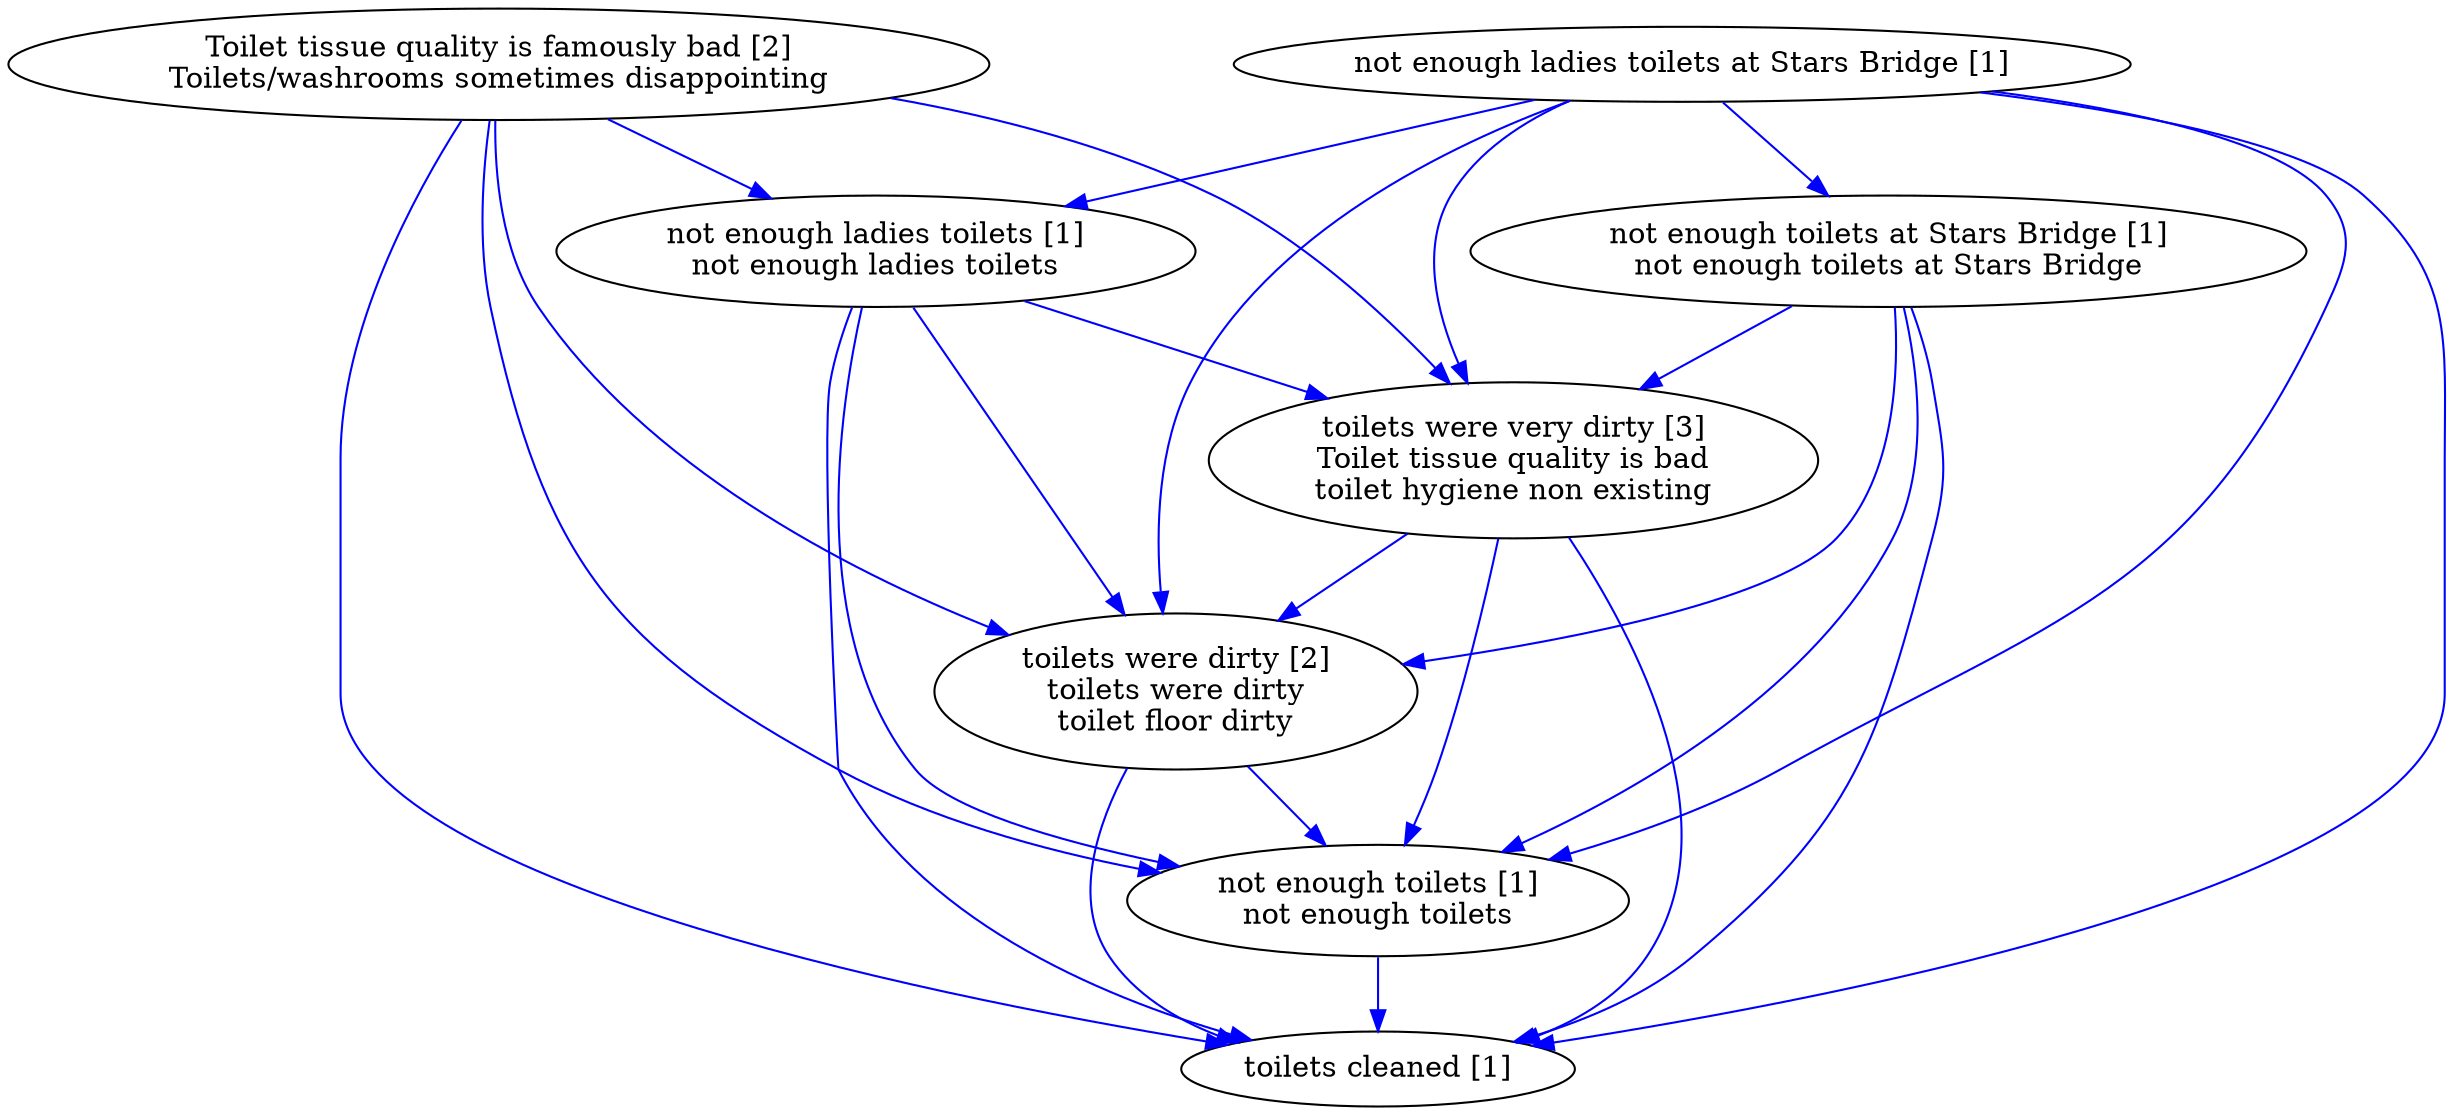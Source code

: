 digraph collapsedGraph {
"toilets were dirty [2]\ntoilets were dirty\ntoilet floor dirty""Toilet tissue quality is famously bad [2]\nToilets/washrooms sometimes disappointing""toilets were very dirty [3]\nToilet tissue quality is bad\ntoilet hygiene non existing""not enough ladies toilets at Stars Bridge [1]""not enough toilets at Stars Bridge [1]\nnot enough toilets at Stars Bridge""not enough toilets [1]\nnot enough toilets""not enough ladies toilets [1]\nnot enough ladies toilets""toilets cleaned [1]""Toilet tissue quality is famously bad [2]\nToilets/washrooms sometimes disappointing" -> "toilets were dirty [2]\ntoilets were dirty\ntoilet floor dirty" [color=blue]
"Toilet tissue quality is famously bad [2]\nToilets/washrooms sometimes disappointing" -> "toilets cleaned [1]" [color=blue]
"not enough ladies toilets [1]\nnot enough ladies toilets" -> "toilets cleaned [1]" [color=blue]
"not enough toilets [1]\nnot enough toilets" -> "toilets cleaned [1]" [color=blue]
"toilets were dirty [2]\ntoilets were dirty\ntoilet floor dirty" -> "not enough toilets [1]\nnot enough toilets" [color=blue]
"toilets were very dirty [3]\nToilet tissue quality is bad\ntoilet hygiene non existing" -> "not enough toilets [1]\nnot enough toilets" [color=blue]
"not enough ladies toilets [1]\nnot enough ladies toilets" -> "toilets were dirty [2]\ntoilets were dirty\ntoilet floor dirty" [color=blue]
"not enough ladies toilets [1]\nnot enough ladies toilets" -> "toilets were very dirty [3]\nToilet tissue quality is bad\ntoilet hygiene non existing" [color=blue]
"not enough ladies toilets at Stars Bridge [1]" -> "toilets were very dirty [3]\nToilet tissue quality is bad\ntoilet hygiene non existing" [color=blue]
"Toilet tissue quality is famously bad [2]\nToilets/washrooms sometimes disappointing" -> "not enough ladies toilets [1]\nnot enough ladies toilets" [color=blue]
"not enough toilets at Stars Bridge [1]\nnot enough toilets at Stars Bridge" -> "toilets were very dirty [3]\nToilet tissue quality is bad\ntoilet hygiene non existing" [color=blue]
"Toilet tissue quality is famously bad [2]\nToilets/washrooms sometimes disappointing" -> "not enough toilets [1]\nnot enough toilets" [color=blue]
"toilets were very dirty [3]\nToilet tissue quality is bad\ntoilet hygiene non existing" -> "toilets cleaned [1]" [color=blue]
"not enough toilets at Stars Bridge [1]\nnot enough toilets at Stars Bridge" -> "toilets were dirty [2]\ntoilets were dirty\ntoilet floor dirty" [color=blue]
"not enough toilets at Stars Bridge [1]\nnot enough toilets at Stars Bridge" -> "toilets cleaned [1]" [color=blue]
"toilets were dirty [2]\ntoilets were dirty\ntoilet floor dirty" -> "toilets cleaned [1]" [color=blue]
"not enough ladies toilets at Stars Bridge [1]" -> "toilets were dirty [2]\ntoilets were dirty\ntoilet floor dirty" [color=blue]
"not enough ladies toilets at Stars Bridge [1]" -> "toilets cleaned [1]" [color=blue]
"Toilet tissue quality is famously bad [2]\nToilets/washrooms sometimes disappointing" -> "toilets were very dirty [3]\nToilet tissue quality is bad\ntoilet hygiene non existing" [color=blue]
"toilets were very dirty [3]\nToilet tissue quality is bad\ntoilet hygiene non existing" -> "toilets were dirty [2]\ntoilets were dirty\ntoilet floor dirty" [color=blue]
"not enough ladies toilets at Stars Bridge [1]" -> "not enough toilets at Stars Bridge [1]\nnot enough toilets at Stars Bridge" [color=blue]
"not enough toilets at Stars Bridge [1]\nnot enough toilets at Stars Bridge" -> "not enough toilets [1]\nnot enough toilets" [color=blue]
"not enough ladies toilets at Stars Bridge [1]" -> "not enough ladies toilets [1]\nnot enough ladies toilets" [color=blue]
"not enough ladies toilets [1]\nnot enough ladies toilets" -> "not enough toilets [1]\nnot enough toilets" [color=blue]
"not enough ladies toilets at Stars Bridge [1]" -> "not enough toilets [1]\nnot enough toilets" [color=blue]
}